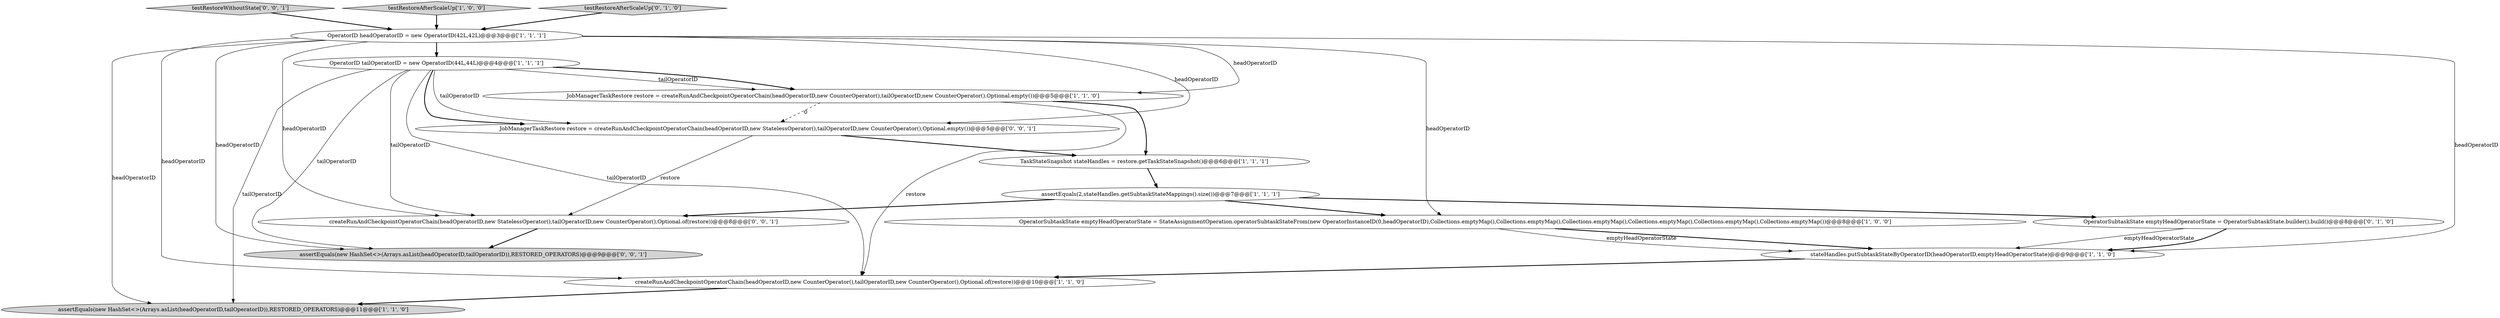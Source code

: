 digraph {
8 [style = filled, label = "TaskStateSnapshot stateHandles = restore.getTaskStateSnapshot()@@@6@@@['1', '1', '1']", fillcolor = white, shape = ellipse image = "AAA0AAABBB1BBB"];
1 [style = filled, label = "JobManagerTaskRestore restore = createRunAndCheckpointOperatorChain(headOperatorID,new CounterOperator(),tailOperatorID,new CounterOperator(),Optional.empty())@@@5@@@['1', '1', '0']", fillcolor = white, shape = ellipse image = "AAA0AAABBB1BBB"];
6 [style = filled, label = "stateHandles.putSubtaskStateByOperatorID(headOperatorID,emptyHeadOperatorState)@@@9@@@['1', '1', '0']", fillcolor = white, shape = ellipse image = "AAA0AAABBB1BBB"];
15 [style = filled, label = "assertEquals(new HashSet<>(Arrays.asList(headOperatorID,tailOperatorID)),RESTORED_OPERATORS)@@@9@@@['0', '0', '1']", fillcolor = lightgray, shape = ellipse image = "AAA0AAABBB3BBB"];
4 [style = filled, label = "assertEquals(new HashSet<>(Arrays.asList(headOperatorID,tailOperatorID)),RESTORED_OPERATORS)@@@11@@@['1', '1', '0']", fillcolor = lightgray, shape = ellipse image = "AAA0AAABBB1BBB"];
14 [style = filled, label = "testRestoreWithoutState['0', '0', '1']", fillcolor = lightgray, shape = diamond image = "AAA0AAABBB3BBB"];
7 [style = filled, label = "testRestoreAfterScaleUp['1', '0', '0']", fillcolor = lightgray, shape = diamond image = "AAA0AAABBB1BBB"];
9 [style = filled, label = "OperatorID headOperatorID = new OperatorID(42L,42L)@@@3@@@['1', '1', '1']", fillcolor = white, shape = ellipse image = "AAA0AAABBB1BBB"];
12 [style = filled, label = "JobManagerTaskRestore restore = createRunAndCheckpointOperatorChain(headOperatorID,new StatelessOperator(),tailOperatorID,new CounterOperator(),Optional.empty())@@@5@@@['0', '0', '1']", fillcolor = white, shape = ellipse image = "AAA0AAABBB3BBB"];
10 [style = filled, label = "testRestoreAfterScaleUp['0', '1', '0']", fillcolor = lightgray, shape = diamond image = "AAA0AAABBB2BBB"];
3 [style = filled, label = "OperatorID tailOperatorID = new OperatorID(44L,44L)@@@4@@@['1', '1', '1']", fillcolor = white, shape = ellipse image = "AAA0AAABBB1BBB"];
5 [style = filled, label = "assertEquals(2,stateHandles.getSubtaskStateMappings().size())@@@7@@@['1', '1', '1']", fillcolor = white, shape = ellipse image = "AAA0AAABBB1BBB"];
13 [style = filled, label = "createRunAndCheckpointOperatorChain(headOperatorID,new StatelessOperator(),tailOperatorID,new CounterOperator(),Optional.of(restore))@@@8@@@['0', '0', '1']", fillcolor = white, shape = ellipse image = "AAA0AAABBB3BBB"];
11 [style = filled, label = "OperatorSubtaskState emptyHeadOperatorState = OperatorSubtaskState.builder().build()@@@8@@@['0', '1', '0']", fillcolor = white, shape = ellipse image = "AAA0AAABBB2BBB"];
0 [style = filled, label = "OperatorSubtaskState emptyHeadOperatorState = StateAssignmentOperation.operatorSubtaskStateFrom(new OperatorInstanceID(0,headOperatorID),Collections.emptyMap(),Collections.emptyMap(),Collections.emptyMap(),Collections.emptyMap(),Collections.emptyMap(),Collections.emptyMap())@@@8@@@['1', '0', '0']", fillcolor = white, shape = ellipse image = "AAA0AAABBB1BBB"];
2 [style = filled, label = "createRunAndCheckpointOperatorChain(headOperatorID,new CounterOperator(),tailOperatorID,new CounterOperator(),Optional.of(restore))@@@10@@@['1', '1', '0']", fillcolor = white, shape = ellipse image = "AAA0AAABBB1BBB"];
0->6 [style = bold, label=""];
9->1 [style = solid, label="headOperatorID"];
3->1 [style = solid, label="tailOperatorID"];
13->15 [style = bold, label=""];
11->6 [style = solid, label="emptyHeadOperatorState"];
2->4 [style = bold, label=""];
8->5 [style = bold, label=""];
12->13 [style = solid, label="restore"];
9->0 [style = solid, label="headOperatorID"];
10->9 [style = bold, label=""];
7->9 [style = bold, label=""];
9->3 [style = bold, label=""];
1->8 [style = bold, label=""];
9->12 [style = solid, label="headOperatorID"];
14->9 [style = bold, label=""];
11->6 [style = bold, label=""];
9->6 [style = solid, label="headOperatorID"];
3->15 [style = solid, label="tailOperatorID"];
6->2 [style = bold, label=""];
5->13 [style = bold, label=""];
9->2 [style = solid, label="headOperatorID"];
3->1 [style = bold, label=""];
5->0 [style = bold, label=""];
3->4 [style = solid, label="tailOperatorID"];
5->11 [style = bold, label=""];
3->12 [style = bold, label=""];
0->6 [style = solid, label="emptyHeadOperatorState"];
9->15 [style = solid, label="headOperatorID"];
1->12 [style = dashed, label="0"];
3->13 [style = solid, label="tailOperatorID"];
1->2 [style = solid, label="restore"];
12->8 [style = bold, label=""];
9->4 [style = solid, label="headOperatorID"];
3->12 [style = solid, label="tailOperatorID"];
3->2 [style = solid, label="tailOperatorID"];
9->13 [style = solid, label="headOperatorID"];
}
